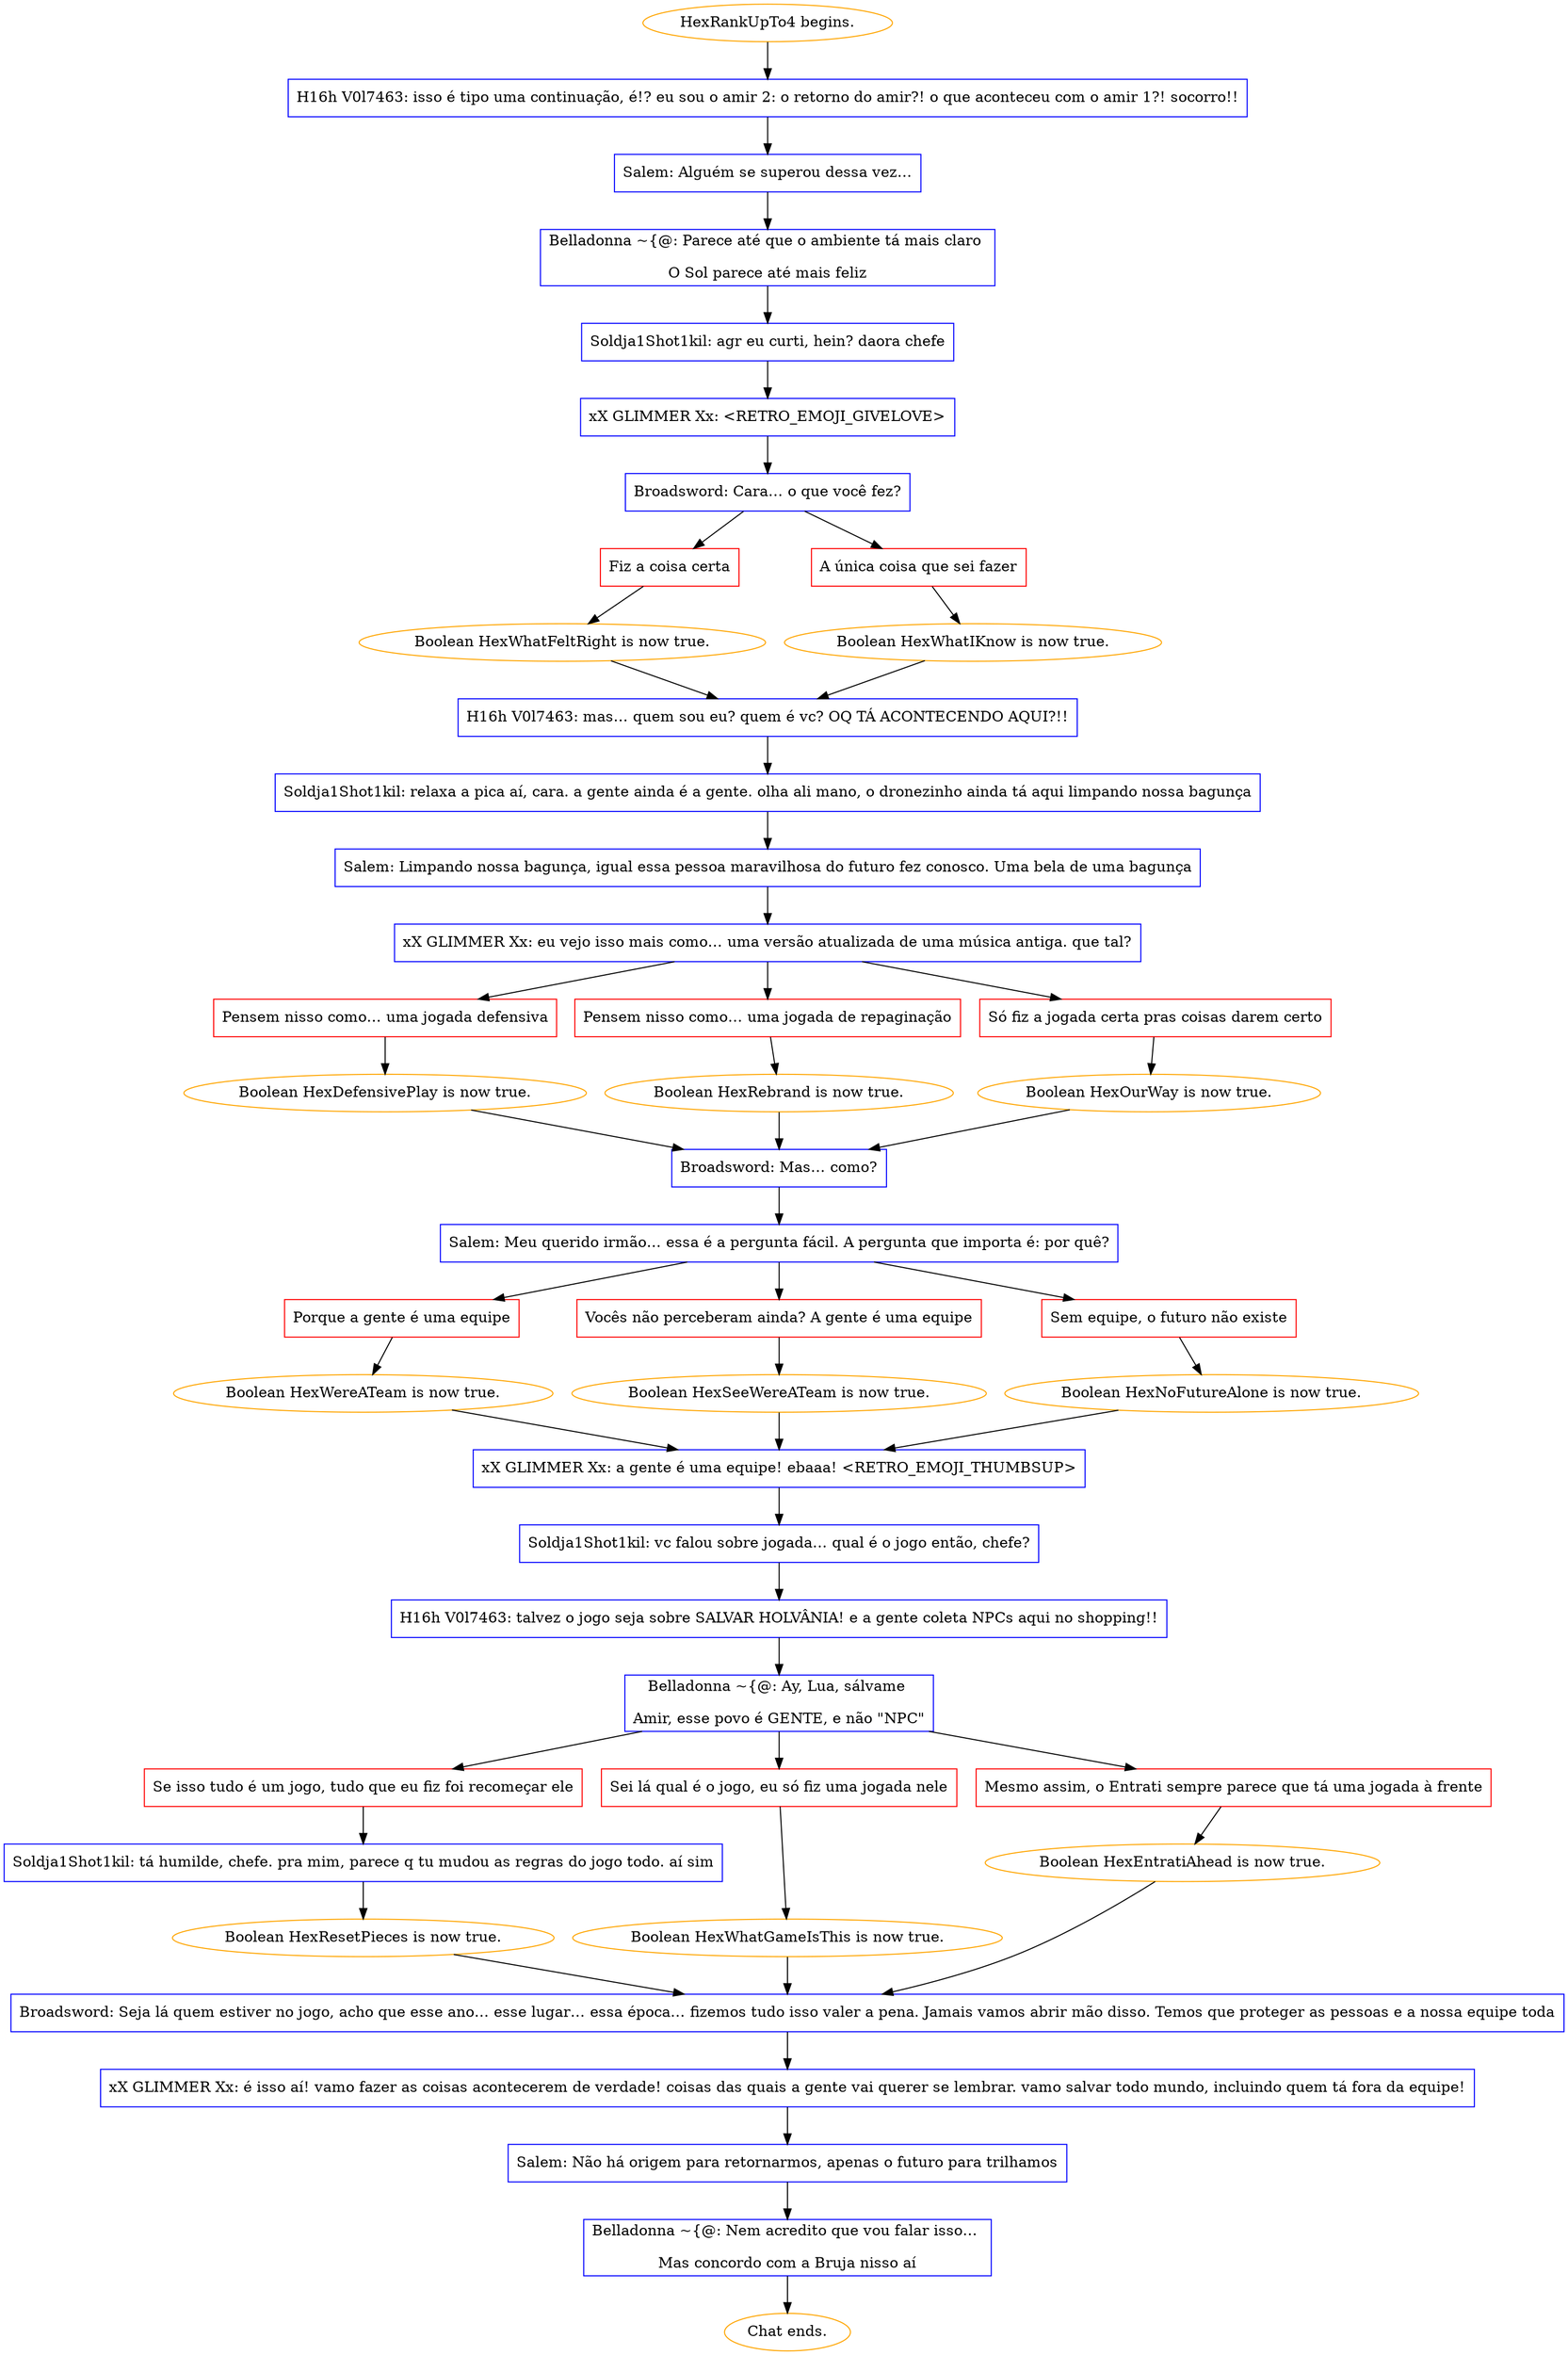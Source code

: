 digraph {
	"HexRankUpTo4 begins." [color=orange];
		"HexRankUpTo4 begins." -> j2996534119;
	j2996534119 [label="H16h V0l7463: isso é tipo uma continuação, é!? eu sou o amir 2: o retorno do amir?! o que aconteceu com o amir 1?! socorro!!",shape=box,color=blue];
		j2996534119 -> j512669760;
	j512669760 [label="Salem: Alguém se superou dessa vez…",shape=box,color=blue];
		j512669760 -> j3143878814;
	j3143878814 [label="Belladonna ~{@: Parece até que o ambiente tá mais claro 
O Sol parece até mais feliz",shape=box,color=blue];
		j3143878814 -> j2727211165;
	j2727211165 [label="Soldja1Shot1kil: agr eu curti, hein? daora chefe",shape=box,color=blue];
		j2727211165 -> j2553994195;
	j2553994195 [label="xX GLIMMER Xx: <RETRO_EMOJI_GIVELOVE>",shape=box,color=blue];
		j2553994195 -> j4242300667;
	j4242300667 [label="Broadsword: Cara… o que você fez?",shape=box,color=blue];
		j4242300667 -> j4176300089;
		j4242300667 -> j2158752510;
	j4176300089 [label="Fiz a coisa certa",shape=box,color=red];
		j4176300089 -> j4123158493;
	j2158752510 [label="A única coisa que sei fazer",shape=box,color=red];
		j2158752510 -> j3680446813;
	j4123158493 [label="Boolean HexWhatFeltRight is now true.",color=orange];
		j4123158493 -> j22142182;
	j3680446813 [label="Boolean HexWhatIKnow is now true.",color=orange];
		j3680446813 -> j22142182;
	j22142182 [label="H16h V0l7463: mas… quem sou eu? quem é vc? OQ TÁ ACONTECENDO AQUI?!!",shape=box,color=blue];
		j22142182 -> j1657384373;
	j1657384373 [label="Soldja1Shot1kil: relaxa a pica aí, cara. a gente ainda é a gente. olha ali mano, o dronezinho ainda tá aqui limpando nossa bagunça",shape=box,color=blue];
		j1657384373 -> j2613403500;
	j2613403500 [label="Salem: Limpando nossa bagunça, igual essa pessoa maravilhosa do futuro fez conosco. Uma bela de uma bagunça",shape=box,color=blue];
		j2613403500 -> j2519958121;
	j2519958121 [label="xX GLIMMER Xx: eu vejo isso mais como… uma versão atualizada de uma música antiga. que tal?",shape=box,color=blue];
		j2519958121 -> j4270533528;
		j2519958121 -> j2078707160;
		j2519958121 -> j2998714124;
	j4270533528 [label="Pensem nisso como… uma jogada defensiva",shape=box,color=red];
		j4270533528 -> j3047222420;
	j2078707160 [label="Pensem nisso como… uma jogada de repaginação",shape=box,color=red];
		j2078707160 -> j1465976678;
	j2998714124 [label="Só fiz a jogada certa pras coisas darem certo",shape=box,color=red];
		j2998714124 -> j3487947046;
	j3047222420 [label="Boolean HexDefensivePlay is now true.",color=orange];
		j3047222420 -> j2496685509;
	j1465976678 [label="Boolean HexRebrand is now true.",color=orange];
		j1465976678 -> j2496685509;
	j3487947046 [label="Boolean HexOurWay is now true.",color=orange];
		j3487947046 -> j2496685509;
	j2496685509 [label="Broadsword: Mas… como?",shape=box,color=blue];
		j2496685509 -> j2501756165;
	j2501756165 [label="Salem: Meu querido irmão… essa é a pergunta fácil. A pergunta que importa é: por quê?",shape=box,color=blue];
		j2501756165 -> j2241370198;
		j2501756165 -> j1691741986;
		j2501756165 -> j152855316;
	j2241370198 [label="Porque a gente é uma equipe",shape=box,color=red];
		j2241370198 -> j3649966301;
	j1691741986 [label="Vocês não perceberam ainda? A gente é uma equipe",shape=box,color=red];
		j1691741986 -> j1196023493;
	j152855316 [label="Sem equipe, o futuro não existe",shape=box,color=red];
		j152855316 -> j227212426;
	j3649966301 [label="Boolean HexWereATeam is now true.",color=orange];
		j3649966301 -> j432285901;
	j1196023493 [label="Boolean HexSeeWereATeam is now true.",color=orange];
		j1196023493 -> j432285901;
	j227212426 [label="Boolean HexNoFutureAlone is now true.",color=orange];
		j227212426 -> j432285901;
	j432285901 [label="xX GLIMMER Xx: a gente é uma equipe! ebaaa! <RETRO_EMOJI_THUMBSUP>",shape=box,color=blue];
		j432285901 -> j1148260906;
	j1148260906 [label="Soldja1Shot1kil: vc falou sobre jogada… qual é o jogo então, chefe?",shape=box,color=blue];
		j1148260906 -> j1553822624;
	j1553822624 [label="H16h V0l7463: talvez o jogo seja sobre SALVAR HOLVÂNIA! e a gente coleta NPCs aqui no shopping!!",shape=box,color=blue];
		j1553822624 -> j631729948;
	j631729948 [label="Belladonna ~{@: Ay, Lua, sálvame 
Amir, esse povo é GENTE, e não \"NPC\"",shape=box,color=blue];
		j631729948 -> j614579507;
		j631729948 -> j3366590320;
		j631729948 -> j3403655035;
	j614579507 [label="Se isso tudo é um jogo, tudo que eu fiz foi recomeçar ele",shape=box,color=red];
		j614579507 -> j3370240106;
	j3366590320 [label="Sei lá qual é o jogo, eu só fiz uma jogada nele",shape=box,color=red];
		j3366590320 -> j3332773276;
	j3403655035 [label="Mesmo assim, o Entrati sempre parece que tá uma jogada à frente",shape=box,color=red];
		j3403655035 -> j4194992321;
	j3370240106 [label="Soldja1Shot1kil: tá humilde, chefe. pra mim, parece q tu mudou as regras do jogo todo. aí sim",shape=box,color=blue];
		j3370240106 -> j2148038536;
	j3332773276 [label="Boolean HexWhatGameIsThis is now true.",color=orange];
		j3332773276 -> j3091412121;
	j4194992321 [label="Boolean HexEntratiAhead is now true.",color=orange];
		j4194992321 -> j3091412121;
	j2148038536 [label="Boolean HexResetPieces is now true.",color=orange];
		j2148038536 -> j3091412121;
	j3091412121 [label="Broadsword: Seja lá quem estiver no jogo, acho que esse ano… esse lugar… essa época… fizemos tudo isso valer a pena. Jamais vamos abrir mão disso. Temos que proteger as pessoas e a nossa equipe toda",shape=box,color=blue];
		j3091412121 -> j1463253367;
	j1463253367 [label="xX GLIMMER Xx: é isso aí! vamo fazer as coisas acontecerem de verdade! coisas das quais a gente vai querer se lembrar. vamo salvar todo mundo, incluindo quem tá fora da equipe!",shape=box,color=blue];
		j1463253367 -> j4021912592;
	j4021912592 [label="Salem: Não há origem para retornarmos, apenas o futuro para trilhamos",shape=box,color=blue];
		j4021912592 -> j298606759;
	j298606759 [label="Belladonna ~{@: Nem acredito que vou falar isso… 
Mas concordo com a Bruja nisso aí",shape=box,color=blue];
		j298606759 -> "Chat ends.";
	"Chat ends." [color=orange];
}